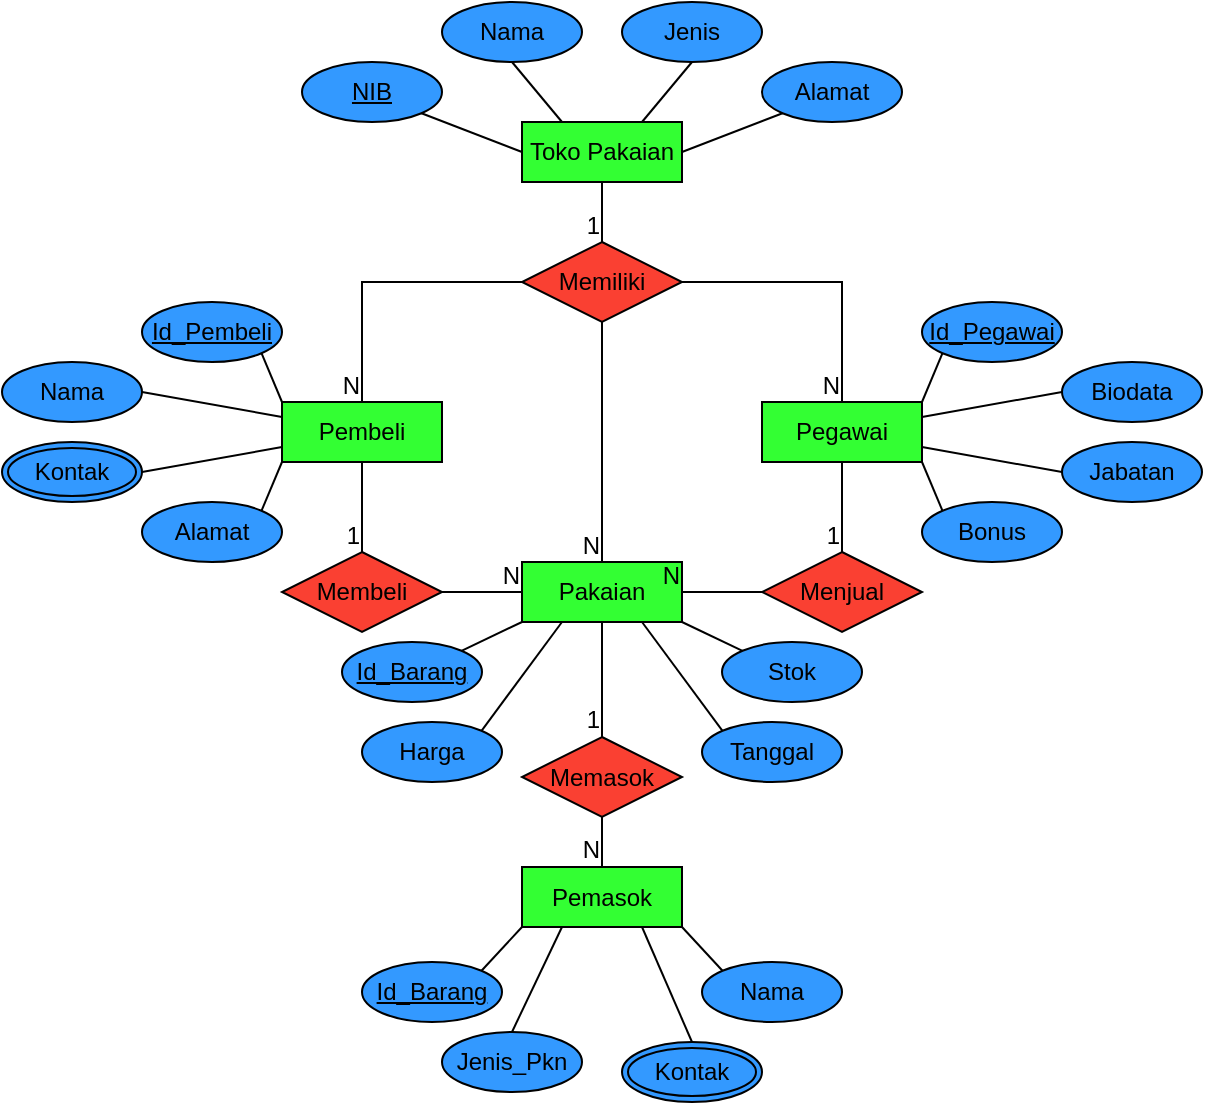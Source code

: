 <mxfile version="24.8.4">
  <diagram name="Halaman-1" id="mE7AgcgcHF7M1h4KymR3">
    <mxGraphModel dx="827" dy="366" grid="1" gridSize="10" guides="1" tooltips="1" connect="1" arrows="1" fold="1" page="1" pageScale="1" pageWidth="827" pageHeight="1169" math="0" shadow="0">
      <root>
        <mxCell id="0" />
        <mxCell id="1" parent="0" />
        <mxCell id="zq7YL4ZCUwTLmffdsD53-1" value="Toko Pakaian" style="whiteSpace=wrap;html=1;align=center;fillColor=#33FF33;" vertex="1" parent="1">
          <mxGeometry x="360" y="100" width="80" height="30" as="geometry" />
        </mxCell>
        <mxCell id="zq7YL4ZCUwTLmffdsD53-14" value="Pakaian" style="whiteSpace=wrap;html=1;align=center;fillColor=#33FF33;" vertex="1" parent="1">
          <mxGeometry x="360" y="320" width="80" height="30" as="geometry" />
        </mxCell>
        <mxCell id="zq7YL4ZCUwTLmffdsD53-44" value="Pemasok" style="whiteSpace=wrap;html=1;align=center;fillColor=#33FF33;" vertex="1" parent="1">
          <mxGeometry x="360" y="472.5" width="80" height="30" as="geometry" />
        </mxCell>
        <mxCell id="zq7YL4ZCUwTLmffdsD53-15" value="Pegawai" style="whiteSpace=wrap;html=1;align=center;fillColor=#33FF33;" vertex="1" parent="1">
          <mxGeometry x="480" y="240" width="80" height="30" as="geometry" />
        </mxCell>
        <mxCell id="zq7YL4ZCUwTLmffdsD53-16" value="Pembeli" style="whiteSpace=wrap;html=1;align=center;fillColor=#33FF33;" vertex="1" parent="1">
          <mxGeometry x="240" y="240" width="80" height="30" as="geometry" />
        </mxCell>
        <mxCell id="zq7YL4ZCUwTLmffdsD53-2" value="NIB" style="ellipse;whiteSpace=wrap;html=1;align=center;fontStyle=4;fillColor=#3399FF;" vertex="1" parent="1">
          <mxGeometry x="250" y="70" width="70" height="30" as="geometry" />
        </mxCell>
        <mxCell id="zq7YL4ZCUwTLmffdsD53-29" value="Id_Pembeli" style="ellipse;whiteSpace=wrap;html=1;align=center;fontStyle=4;fillColor=#3399FF;" vertex="1" parent="1">
          <mxGeometry x="170" y="190" width="70" height="30" as="geometry" />
        </mxCell>
        <mxCell id="zq7YL4ZCUwTLmffdsD53-33" value="Id_Pegawai" style="ellipse;whiteSpace=wrap;html=1;align=center;fontStyle=4;fillColor=#3399FF;" vertex="1" parent="1">
          <mxGeometry x="560" y="190" width="70" height="30" as="geometry" />
        </mxCell>
        <mxCell id="zq7YL4ZCUwTLmffdsD53-35" value="Id_Barang" style="ellipse;whiteSpace=wrap;html=1;align=center;fontStyle=4;fillColor=#3399FF;" vertex="1" parent="1">
          <mxGeometry x="270" y="360" width="70" height="30" as="geometry" />
        </mxCell>
        <mxCell id="zq7YL4ZCUwTLmffdsD53-82" value="Id_Barang" style="ellipse;whiteSpace=wrap;html=1;align=center;fontStyle=4;fillColor=#3399FF;" vertex="1" parent="1">
          <mxGeometry x="280" y="520" width="70" height="30" as="geometry" />
        </mxCell>
        <mxCell id="zq7YL4ZCUwTLmffdsD53-3" value="Jenis" style="ellipse;whiteSpace=wrap;html=1;align=center;fontStyle=0;fillColor=#3399FF;" vertex="1" parent="1">
          <mxGeometry x="410" y="40" width="70" height="30" as="geometry" />
        </mxCell>
        <mxCell id="zq7YL4ZCUwTLmffdsD53-4" value="Alamat" style="ellipse;whiteSpace=wrap;html=1;align=center;fontStyle=0;fillColor=#3399FF;" vertex="1" parent="1">
          <mxGeometry x="480" y="70" width="70" height="30" as="geometry" />
        </mxCell>
        <mxCell id="zq7YL4ZCUwTLmffdsD53-5" value="Nama" style="ellipse;whiteSpace=wrap;html=1;align=center;fontStyle=0;fillColor=#3399FF;" vertex="1" parent="1">
          <mxGeometry x="320" y="40" width="70" height="30" as="geometry" />
        </mxCell>
        <mxCell id="zq7YL4ZCUwTLmffdsD53-30" value="Nama" style="ellipse;whiteSpace=wrap;html=1;align=center;fontStyle=0;fillColor=#3399FF;" vertex="1" parent="1">
          <mxGeometry x="100" y="220" width="70" height="30" as="geometry" />
        </mxCell>
        <mxCell id="zq7YL4ZCUwTLmffdsD53-45" value="Kontak" style="ellipse;shape=doubleEllipse;margin=3;whiteSpace=wrap;html=1;align=center;fillColor=#3399FF;" vertex="1" parent="1">
          <mxGeometry x="100" y="260" width="70" height="30" as="geometry" />
        </mxCell>
        <mxCell id="zq7YL4ZCUwTLmffdsD53-39" value="Alamat" style="ellipse;whiteSpace=wrap;html=1;align=center;fontStyle=0;fillColor=#3399FF;" vertex="1" parent="1">
          <mxGeometry x="170" y="290" width="70" height="30" as="geometry" />
        </mxCell>
        <mxCell id="zq7YL4ZCUwTLmffdsD53-34" value="Biodata" style="ellipse;whiteSpace=wrap;html=1;align=center;fontStyle=0;fillColor=#3399FF;" vertex="1" parent="1">
          <mxGeometry x="630" y="220" width="70" height="30" as="geometry" />
        </mxCell>
        <mxCell id="zq7YL4ZCUwTLmffdsD53-47" value="Jabatan" style="ellipse;whiteSpace=wrap;html=1;align=center;fontStyle=0;fillColor=#3399FF;" vertex="1" parent="1">
          <mxGeometry x="630" y="260" width="70" height="30" as="geometry" />
        </mxCell>
        <mxCell id="zq7YL4ZCUwTLmffdsD53-48" value="Bonus" style="ellipse;whiteSpace=wrap;html=1;align=center;fontStyle=0;fillColor=#3399FF;" vertex="1" parent="1">
          <mxGeometry x="560" y="290" width="70" height="30" as="geometry" />
        </mxCell>
        <mxCell id="zq7YL4ZCUwTLmffdsD53-36" value="Harga" style="ellipse;whiteSpace=wrap;html=1;align=center;fontStyle=0;fillColor=#3399FF;" vertex="1" parent="1">
          <mxGeometry x="280" y="400" width="70" height="30" as="geometry" />
        </mxCell>
        <mxCell id="zq7YL4ZCUwTLmffdsD53-83" value="Nama" style="ellipse;whiteSpace=wrap;html=1;align=center;fontStyle=0;fillColor=#3399FF;" vertex="1" parent="1">
          <mxGeometry x="450" y="520" width="70" height="30" as="geometry" />
        </mxCell>
        <mxCell id="zq7YL4ZCUwTLmffdsD53-84" value="Kontak" style="ellipse;shape=doubleEllipse;margin=3;whiteSpace=wrap;html=1;align=center;fillColor=#3399FF;" vertex="1" parent="1">
          <mxGeometry x="410" y="560" width="70" height="30" as="geometry" />
        </mxCell>
        <mxCell id="zq7YL4ZCUwTLmffdsD53-85" value="Jenis_Pkn" style="ellipse;whiteSpace=wrap;html=1;align=center;fontStyle=0;fillColor=#3399FF;" vertex="1" parent="1">
          <mxGeometry x="320" y="555" width="70" height="30" as="geometry" />
        </mxCell>
        <mxCell id="zq7YL4ZCUwTLmffdsD53-53" value="Tanggal" style="ellipse;whiteSpace=wrap;html=1;align=center;fontStyle=0;fillColor=#3399FF;" vertex="1" parent="1">
          <mxGeometry x="450" y="400" width="70" height="30" as="geometry" />
        </mxCell>
        <mxCell id="zq7YL4ZCUwTLmffdsD53-54" value="Stok" style="ellipse;whiteSpace=wrap;html=1;align=center;fontStyle=0;fillColor=#3399FF;" vertex="1" parent="1">
          <mxGeometry x="460" y="360" width="70" height="30" as="geometry" />
        </mxCell>
        <mxCell id="zq7YL4ZCUwTLmffdsD53-6" style="edgeStyle=orthogonalEdgeStyle;rounded=0;orthogonalLoop=1;jettySize=auto;html=1;exitX=0.5;exitY=1;exitDx=0;exitDy=0;" edge="1" parent="1" source="zq7YL4ZCUwTLmffdsD53-2" target="zq7YL4ZCUwTLmffdsD53-2">
          <mxGeometry relative="1" as="geometry" />
        </mxCell>
        <mxCell id="zq7YL4ZCUwTLmffdsD53-7" value="" style="endArrow=none;html=1;rounded=0;exitX=1;exitY=1;exitDx=0;exitDy=0;entryX=0;entryY=0.5;entryDx=0;entryDy=0;" edge="1" parent="1" source="zq7YL4ZCUwTLmffdsD53-2" target="zq7YL4ZCUwTLmffdsD53-1">
          <mxGeometry relative="1" as="geometry">
            <mxPoint x="350" y="190" as="sourcePoint" />
            <mxPoint x="510" y="190" as="targetPoint" />
          </mxGeometry>
        </mxCell>
        <mxCell id="zq7YL4ZCUwTLmffdsD53-8" value="" style="endArrow=none;html=1;rounded=0;exitX=0.5;exitY=1;exitDx=0;exitDy=0;entryX=0.25;entryY=0;entryDx=0;entryDy=0;" edge="1" parent="1" source="zq7YL4ZCUwTLmffdsD53-5" target="zq7YL4ZCUwTLmffdsD53-1">
          <mxGeometry relative="1" as="geometry">
            <mxPoint x="350" y="190" as="sourcePoint" />
            <mxPoint x="510" y="190" as="targetPoint" />
          </mxGeometry>
        </mxCell>
        <mxCell id="zq7YL4ZCUwTLmffdsD53-9" value="" style="endArrow=none;html=1;rounded=0;entryX=1;entryY=0.5;entryDx=0;entryDy=0;exitX=0;exitY=1;exitDx=0;exitDy=0;" edge="1" parent="1" source="zq7YL4ZCUwTLmffdsD53-4" target="zq7YL4ZCUwTLmffdsD53-1">
          <mxGeometry relative="1" as="geometry">
            <mxPoint x="488" y="100" as="sourcePoint" />
            <mxPoint x="510" y="190" as="targetPoint" />
          </mxGeometry>
        </mxCell>
        <mxCell id="zq7YL4ZCUwTLmffdsD53-10" value="" style="endArrow=none;html=1;rounded=0;exitX=0.5;exitY=1;exitDx=0;exitDy=0;entryX=0.75;entryY=0;entryDx=0;entryDy=0;" edge="1" parent="1" source="zq7YL4ZCUwTLmffdsD53-3" target="zq7YL4ZCUwTLmffdsD53-1">
          <mxGeometry relative="1" as="geometry">
            <mxPoint x="350" y="190" as="sourcePoint" />
            <mxPoint x="510" y="190" as="targetPoint" />
          </mxGeometry>
        </mxCell>
        <mxCell id="zq7YL4ZCUwTLmffdsD53-11" value="Memiliki" style="shape=rhombus;perimeter=rhombusPerimeter;whiteSpace=wrap;html=1;align=center;fillColor=#FA4032;" vertex="1" parent="1">
          <mxGeometry x="360" y="160" width="80" height="40" as="geometry" />
        </mxCell>
        <mxCell id="zq7YL4ZCUwTLmffdsD53-56" value="Menjual" style="shape=rhombus;perimeter=rhombusPerimeter;whiteSpace=wrap;html=1;align=center;fillColor=#FA4032;" vertex="1" parent="1">
          <mxGeometry x="480" y="315" width="80" height="40" as="geometry" />
        </mxCell>
        <mxCell id="zq7YL4ZCUwTLmffdsD53-70" value="Memasok" style="shape=rhombus;perimeter=rhombusPerimeter;whiteSpace=wrap;html=1;align=center;fillColor=#FA4032;" vertex="1" parent="1">
          <mxGeometry x="360" y="407.5" width="80" height="40" as="geometry" />
        </mxCell>
        <mxCell id="zq7YL4ZCUwTLmffdsD53-57" value="Membeli" style="shape=rhombus;perimeter=rhombusPerimeter;whiteSpace=wrap;html=1;align=center;fillColor=#FA4032;" vertex="1" parent="1">
          <mxGeometry x="240" y="315" width="80" height="40" as="geometry" />
        </mxCell>
        <mxCell id="zq7YL4ZCUwTLmffdsD53-12" value="" style="endArrow=none;html=1;rounded=0;exitX=0.5;exitY=1;exitDx=0;exitDy=0;entryX=0.5;entryY=0;entryDx=0;entryDy=0;" edge="1" parent="1" source="zq7YL4ZCUwTLmffdsD53-1" target="zq7YL4ZCUwTLmffdsD53-11">
          <mxGeometry relative="1" as="geometry">
            <mxPoint x="330" y="240" as="sourcePoint" />
            <mxPoint x="490" y="240" as="targetPoint" />
          </mxGeometry>
        </mxCell>
        <mxCell id="zq7YL4ZCUwTLmffdsD53-13" value="1" style="resizable=0;html=1;whiteSpace=wrap;align=right;verticalAlign=bottom;" connectable="0" vertex="1" parent="zq7YL4ZCUwTLmffdsD53-12">
          <mxGeometry x="1" relative="1" as="geometry" />
        </mxCell>
        <mxCell id="zq7YL4ZCUwTLmffdsD53-23" value="" style="endArrow=none;html=1;rounded=0;exitX=0;exitY=0.5;exitDx=0;exitDy=0;entryX=0.5;entryY=0;entryDx=0;entryDy=0;" edge="1" parent="1" source="zq7YL4ZCUwTLmffdsD53-11" target="zq7YL4ZCUwTLmffdsD53-16">
          <mxGeometry relative="1" as="geometry">
            <mxPoint x="330" y="290" as="sourcePoint" />
            <mxPoint x="490" y="290" as="targetPoint" />
            <Array as="points">
              <mxPoint x="280" y="180" />
            </Array>
          </mxGeometry>
        </mxCell>
        <mxCell id="zq7YL4ZCUwTLmffdsD53-24" value="N" style="resizable=0;html=1;whiteSpace=wrap;align=right;verticalAlign=bottom;" connectable="0" vertex="1" parent="zq7YL4ZCUwTLmffdsD53-23">
          <mxGeometry x="1" relative="1" as="geometry" />
        </mxCell>
        <mxCell id="zq7YL4ZCUwTLmffdsD53-25" value="" style="endArrow=none;html=1;rounded=0;exitX=0.5;exitY=1;exitDx=0;exitDy=0;entryX=0.5;entryY=0;entryDx=0;entryDy=0;" edge="1" parent="1" source="zq7YL4ZCUwTLmffdsD53-11" target="zq7YL4ZCUwTLmffdsD53-14">
          <mxGeometry relative="1" as="geometry">
            <mxPoint x="340" y="300" as="sourcePoint" />
            <mxPoint x="500" y="300" as="targetPoint" />
          </mxGeometry>
        </mxCell>
        <mxCell id="zq7YL4ZCUwTLmffdsD53-26" value="N" style="resizable=0;html=1;whiteSpace=wrap;align=right;verticalAlign=bottom;" connectable="0" vertex="1" parent="zq7YL4ZCUwTLmffdsD53-25">
          <mxGeometry x="1" relative="1" as="geometry" />
        </mxCell>
        <mxCell id="zq7YL4ZCUwTLmffdsD53-27" value="" style="endArrow=none;html=1;rounded=0;exitX=1;exitY=0.5;exitDx=0;exitDy=0;entryX=0.5;entryY=0;entryDx=0;entryDy=0;" edge="1" parent="1" source="zq7YL4ZCUwTLmffdsD53-11" target="zq7YL4ZCUwTLmffdsD53-15">
          <mxGeometry relative="1" as="geometry">
            <mxPoint x="350" y="310" as="sourcePoint" />
            <mxPoint x="510" y="310" as="targetPoint" />
            <Array as="points">
              <mxPoint x="520" y="180" />
            </Array>
          </mxGeometry>
        </mxCell>
        <mxCell id="zq7YL4ZCUwTLmffdsD53-28" value="N" style="resizable=0;html=1;whiteSpace=wrap;align=right;verticalAlign=bottom;" connectable="0" vertex="1" parent="zq7YL4ZCUwTLmffdsD53-27">
          <mxGeometry x="1" relative="1" as="geometry" />
        </mxCell>
        <mxCell id="zq7YL4ZCUwTLmffdsD53-41" value="" style="endArrow=none;html=1;rounded=0;exitX=1;exitY=1;exitDx=0;exitDy=0;entryX=0;entryY=0;entryDx=0;entryDy=0;" edge="1" parent="1" source="zq7YL4ZCUwTLmffdsD53-29" target="zq7YL4ZCUwTLmffdsD53-16">
          <mxGeometry relative="1" as="geometry">
            <mxPoint x="280" y="210" as="sourcePoint" />
            <mxPoint x="440" y="210" as="targetPoint" />
          </mxGeometry>
        </mxCell>
        <mxCell id="zq7YL4ZCUwTLmffdsD53-43" value="" style="endArrow=none;html=1;rounded=0;exitX=1;exitY=0;exitDx=0;exitDy=0;entryX=0;entryY=1;entryDx=0;entryDy=0;" edge="1" parent="1" source="zq7YL4ZCUwTLmffdsD53-39" target="zq7YL4ZCUwTLmffdsD53-16">
          <mxGeometry relative="1" as="geometry">
            <mxPoint x="240" y="226" as="sourcePoint" />
            <mxPoint x="250" y="250" as="targetPoint" />
          </mxGeometry>
        </mxCell>
        <mxCell id="zq7YL4ZCUwTLmffdsD53-42" value="" style="endArrow=none;html=1;rounded=0;exitX=1;exitY=0.5;exitDx=0;exitDy=0;entryX=0;entryY=0.25;entryDx=0;entryDy=0;" edge="1" parent="1" source="zq7YL4ZCUwTLmffdsD53-30" target="zq7YL4ZCUwTLmffdsD53-16">
          <mxGeometry relative="1" as="geometry">
            <mxPoint x="240" y="226" as="sourcePoint" />
            <mxPoint x="250" y="250" as="targetPoint" />
          </mxGeometry>
        </mxCell>
        <mxCell id="zq7YL4ZCUwTLmffdsD53-46" value="" style="endArrow=none;html=1;rounded=0;exitX=1;exitY=0.5;exitDx=0;exitDy=0;entryX=0;entryY=0.75;entryDx=0;entryDy=0;" edge="1" parent="1" source="zq7YL4ZCUwTLmffdsD53-45" target="zq7YL4ZCUwTLmffdsD53-16">
          <mxGeometry relative="1" as="geometry">
            <mxPoint x="180" y="245" as="sourcePoint" />
            <mxPoint x="250" y="258" as="targetPoint" />
          </mxGeometry>
        </mxCell>
        <mxCell id="zq7YL4ZCUwTLmffdsD53-49" value="" style="endArrow=none;html=1;rounded=0;entryX=0;entryY=1;entryDx=0;entryDy=0;exitX=1;exitY=0;exitDx=0;exitDy=0;" edge="1" parent="1" source="zq7YL4ZCUwTLmffdsD53-15" target="zq7YL4ZCUwTLmffdsD53-33">
          <mxGeometry relative="1" as="geometry">
            <mxPoint x="420" y="270" as="sourcePoint" />
            <mxPoint x="580" y="270" as="targetPoint" />
          </mxGeometry>
        </mxCell>
        <mxCell id="zq7YL4ZCUwTLmffdsD53-50" value="" style="endArrow=none;html=1;rounded=0;entryX=0;entryY=0.5;entryDx=0;entryDy=0;exitX=1;exitY=0.25;exitDx=0;exitDy=0;" edge="1" parent="1" source="zq7YL4ZCUwTLmffdsD53-15" target="zq7YL4ZCUwTLmffdsD53-34">
          <mxGeometry relative="1" as="geometry">
            <mxPoint x="570" y="250" as="sourcePoint" />
            <mxPoint x="580" y="226" as="targetPoint" />
          </mxGeometry>
        </mxCell>
        <mxCell id="zq7YL4ZCUwTLmffdsD53-51" value="" style="endArrow=none;html=1;rounded=0;entryX=0;entryY=0.5;entryDx=0;entryDy=0;exitX=1;exitY=0.75;exitDx=0;exitDy=0;" edge="1" parent="1" source="zq7YL4ZCUwTLmffdsD53-15" target="zq7YL4ZCUwTLmffdsD53-47">
          <mxGeometry relative="1" as="geometry">
            <mxPoint x="570" y="258" as="sourcePoint" />
            <mxPoint x="640" y="245" as="targetPoint" />
          </mxGeometry>
        </mxCell>
        <mxCell id="zq7YL4ZCUwTLmffdsD53-52" value="" style="endArrow=none;html=1;rounded=0;entryX=0;entryY=0;entryDx=0;entryDy=0;exitX=1;exitY=1;exitDx=0;exitDy=0;" edge="1" parent="1" source="zq7YL4ZCUwTLmffdsD53-15" target="zq7YL4ZCUwTLmffdsD53-48">
          <mxGeometry relative="1" as="geometry">
            <mxPoint x="570" y="273" as="sourcePoint" />
            <mxPoint x="640" y="285" as="targetPoint" />
          </mxGeometry>
        </mxCell>
        <mxCell id="zq7YL4ZCUwTLmffdsD53-65" value="" style="endArrow=none;html=1;rounded=0;exitX=0;exitY=0.5;exitDx=0;exitDy=0;entryX=1;entryY=0.5;entryDx=0;entryDy=0;" edge="1" parent="1" source="zq7YL4ZCUwTLmffdsD53-56" target="zq7YL4ZCUwTLmffdsD53-14">
          <mxGeometry relative="1" as="geometry">
            <mxPoint x="290" y="280" as="sourcePoint" />
            <mxPoint x="290" y="325" as="targetPoint" />
          </mxGeometry>
        </mxCell>
        <mxCell id="zq7YL4ZCUwTLmffdsD53-66" value="N" style="resizable=0;html=1;whiteSpace=wrap;align=right;verticalAlign=bottom;" connectable="0" vertex="1" parent="zq7YL4ZCUwTLmffdsD53-65">
          <mxGeometry x="1" relative="1" as="geometry" />
        </mxCell>
        <mxCell id="zq7YL4ZCUwTLmffdsD53-67" value="" style="endArrow=none;html=1;rounded=0;exitX=0.5;exitY=1;exitDx=0;exitDy=0;entryX=0.5;entryY=0;entryDx=0;entryDy=0;" edge="1" parent="1" source="zq7YL4ZCUwTLmffdsD53-70" target="zq7YL4ZCUwTLmffdsD53-44">
          <mxGeometry relative="1" as="geometry">
            <mxPoint x="300" y="290" as="sourcePoint" />
            <mxPoint x="300" y="335" as="targetPoint" />
          </mxGeometry>
        </mxCell>
        <mxCell id="zq7YL4ZCUwTLmffdsD53-68" value="N" style="resizable=0;html=1;whiteSpace=wrap;align=right;verticalAlign=bottom;" connectable="0" vertex="1" parent="zq7YL4ZCUwTLmffdsD53-67">
          <mxGeometry x="1" relative="1" as="geometry" />
        </mxCell>
        <mxCell id="zq7YL4ZCUwTLmffdsD53-63" value="" style="endArrow=none;html=1;rounded=0;exitX=1;exitY=0.5;exitDx=0;exitDy=0;entryX=0;entryY=0.5;entryDx=0;entryDy=0;" edge="1" parent="1" source="zq7YL4ZCUwTLmffdsD53-57" target="zq7YL4ZCUwTLmffdsD53-14">
          <mxGeometry relative="1" as="geometry">
            <mxPoint x="290" y="280" as="sourcePoint" />
            <mxPoint x="290" y="325" as="targetPoint" />
          </mxGeometry>
        </mxCell>
        <mxCell id="zq7YL4ZCUwTLmffdsD53-64" value="N" style="resizable=0;html=1;whiteSpace=wrap;align=right;verticalAlign=bottom;" connectable="0" vertex="1" parent="zq7YL4ZCUwTLmffdsD53-63">
          <mxGeometry x="1" relative="1" as="geometry" />
        </mxCell>
        <mxCell id="zq7YL4ZCUwTLmffdsD53-76" value="" style="endArrow=none;html=1;rounded=0;exitX=0.5;exitY=1;exitDx=0;exitDy=0;entryX=0.5;entryY=0;entryDx=0;entryDy=0;" edge="1" parent="1" source="zq7YL4ZCUwTLmffdsD53-14" target="zq7YL4ZCUwTLmffdsD53-70">
          <mxGeometry relative="1" as="geometry">
            <mxPoint x="390" y="392.5" as="sourcePoint" />
            <mxPoint x="550" y="392.5" as="targetPoint" />
          </mxGeometry>
        </mxCell>
        <mxCell id="zq7YL4ZCUwTLmffdsD53-77" value="1" style="resizable=0;html=1;whiteSpace=wrap;align=right;verticalAlign=bottom;" connectable="0" vertex="1" parent="zq7YL4ZCUwTLmffdsD53-76">
          <mxGeometry x="1" relative="1" as="geometry" />
        </mxCell>
        <mxCell id="zq7YL4ZCUwTLmffdsD53-91" value="" style="endArrow=none;html=1;rounded=0;exitX=0.5;exitY=1;exitDx=0;exitDy=0;entryX=0.5;entryY=0;entryDx=0;entryDy=0;" edge="1" parent="1" source="zq7YL4ZCUwTLmffdsD53-15" target="zq7YL4ZCUwTLmffdsD53-56">
          <mxGeometry relative="1" as="geometry">
            <mxPoint x="410" y="360" as="sourcePoint" />
            <mxPoint x="410" y="418" as="targetPoint" />
          </mxGeometry>
        </mxCell>
        <mxCell id="zq7YL4ZCUwTLmffdsD53-92" value="1" style="resizable=0;html=1;whiteSpace=wrap;align=right;verticalAlign=bottom;" connectable="0" vertex="1" parent="zq7YL4ZCUwTLmffdsD53-91">
          <mxGeometry x="1" relative="1" as="geometry" />
        </mxCell>
        <mxCell id="zq7YL4ZCUwTLmffdsD53-93" value="" style="endArrow=none;html=1;rounded=0;exitX=0.5;exitY=1;exitDx=0;exitDy=0;entryX=0.5;entryY=0;entryDx=0;entryDy=0;" edge="1" parent="1" source="zq7YL4ZCUwTLmffdsD53-16" target="zq7YL4ZCUwTLmffdsD53-57">
          <mxGeometry relative="1" as="geometry">
            <mxPoint x="530" y="280" as="sourcePoint" />
            <mxPoint x="530" y="325" as="targetPoint" />
          </mxGeometry>
        </mxCell>
        <mxCell id="zq7YL4ZCUwTLmffdsD53-94" value="1" style="resizable=0;html=1;whiteSpace=wrap;align=right;verticalAlign=bottom;" connectable="0" vertex="1" parent="zq7YL4ZCUwTLmffdsD53-93">
          <mxGeometry x="1" relative="1" as="geometry" />
        </mxCell>
        <mxCell id="zq7YL4ZCUwTLmffdsD53-78" value="" style="endArrow=none;html=1;rounded=0;exitX=0;exitY=1;exitDx=0;exitDy=0;entryX=1;entryY=0;entryDx=0;entryDy=0;" edge="1" parent="1" source="zq7YL4ZCUwTLmffdsD53-14" target="zq7YL4ZCUwTLmffdsD53-35">
          <mxGeometry relative="1" as="geometry">
            <mxPoint x="390" y="340" as="sourcePoint" />
            <mxPoint x="550" y="340" as="targetPoint" />
          </mxGeometry>
        </mxCell>
        <mxCell id="zq7YL4ZCUwTLmffdsD53-79" value="" style="endArrow=none;html=1;rounded=0;exitX=0.25;exitY=1;exitDx=0;exitDy=0;entryX=1;entryY=0;entryDx=0;entryDy=0;" edge="1" parent="1" source="zq7YL4ZCUwTLmffdsD53-14" target="zq7YL4ZCUwTLmffdsD53-36">
          <mxGeometry relative="1" as="geometry">
            <mxPoint x="370" y="360" as="sourcePoint" />
            <mxPoint x="340" y="374" as="targetPoint" />
          </mxGeometry>
        </mxCell>
        <mxCell id="zq7YL4ZCUwTLmffdsD53-80" value="" style="endArrow=none;html=1;rounded=0;exitX=0.75;exitY=1;exitDx=0;exitDy=0;entryX=0;entryY=0;entryDx=0;entryDy=0;" edge="1" parent="1" source="zq7YL4ZCUwTLmffdsD53-14" target="zq7YL4ZCUwTLmffdsD53-53">
          <mxGeometry relative="1" as="geometry">
            <mxPoint x="380" y="370" as="sourcePoint" />
            <mxPoint x="350" y="384" as="targetPoint" />
          </mxGeometry>
        </mxCell>
        <mxCell id="zq7YL4ZCUwTLmffdsD53-81" value="" style="endArrow=none;html=1;rounded=0;exitX=1;exitY=1;exitDx=0;exitDy=0;entryX=0;entryY=0;entryDx=0;entryDy=0;" edge="1" parent="1" source="zq7YL4ZCUwTLmffdsD53-14" target="zq7YL4ZCUwTLmffdsD53-54">
          <mxGeometry relative="1" as="geometry">
            <mxPoint x="390" y="380" as="sourcePoint" />
            <mxPoint x="360" y="394" as="targetPoint" />
          </mxGeometry>
        </mxCell>
        <mxCell id="zq7YL4ZCUwTLmffdsD53-87" value="" style="endArrow=none;html=1;rounded=0;exitX=0;exitY=1;exitDx=0;exitDy=0;entryX=1;entryY=0;entryDx=0;entryDy=0;" edge="1" parent="1" source="zq7YL4ZCUwTLmffdsD53-44" target="zq7YL4ZCUwTLmffdsD53-82">
          <mxGeometry relative="1" as="geometry">
            <mxPoint x="360" y="530" as="sourcePoint" />
            <mxPoint x="520" y="530" as="targetPoint" />
          </mxGeometry>
        </mxCell>
        <mxCell id="zq7YL4ZCUwTLmffdsD53-88" value="" style="endArrow=none;html=1;rounded=0;exitX=0.25;exitY=1;exitDx=0;exitDy=0;entryX=0.5;entryY=0;entryDx=0;entryDy=0;" edge="1" parent="1" source="zq7YL4ZCUwTLmffdsD53-44" target="zq7YL4ZCUwTLmffdsD53-85">
          <mxGeometry relative="1" as="geometry">
            <mxPoint x="370" y="512" as="sourcePoint" />
            <mxPoint x="350" y="534" as="targetPoint" />
          </mxGeometry>
        </mxCell>
        <mxCell id="zq7YL4ZCUwTLmffdsD53-89" value="" style="endArrow=none;html=1;rounded=0;exitX=0.75;exitY=1;exitDx=0;exitDy=0;entryX=0.5;entryY=0;entryDx=0;entryDy=0;" edge="1" parent="1" source="zq7YL4ZCUwTLmffdsD53-44" target="zq7YL4ZCUwTLmffdsD53-84">
          <mxGeometry relative="1" as="geometry">
            <mxPoint x="380" y="522" as="sourcePoint" />
            <mxPoint x="360" y="544" as="targetPoint" />
          </mxGeometry>
        </mxCell>
        <mxCell id="zq7YL4ZCUwTLmffdsD53-90" value="" style="endArrow=none;html=1;rounded=0;exitX=1;exitY=1;exitDx=0;exitDy=0;entryX=0;entryY=0;entryDx=0;entryDy=0;" edge="1" parent="1" source="zq7YL4ZCUwTLmffdsD53-44" target="zq7YL4ZCUwTLmffdsD53-83">
          <mxGeometry relative="1" as="geometry">
            <mxPoint x="390" y="532" as="sourcePoint" />
            <mxPoint x="370" y="554" as="targetPoint" />
          </mxGeometry>
        </mxCell>
      </root>
    </mxGraphModel>
  </diagram>
</mxfile>
